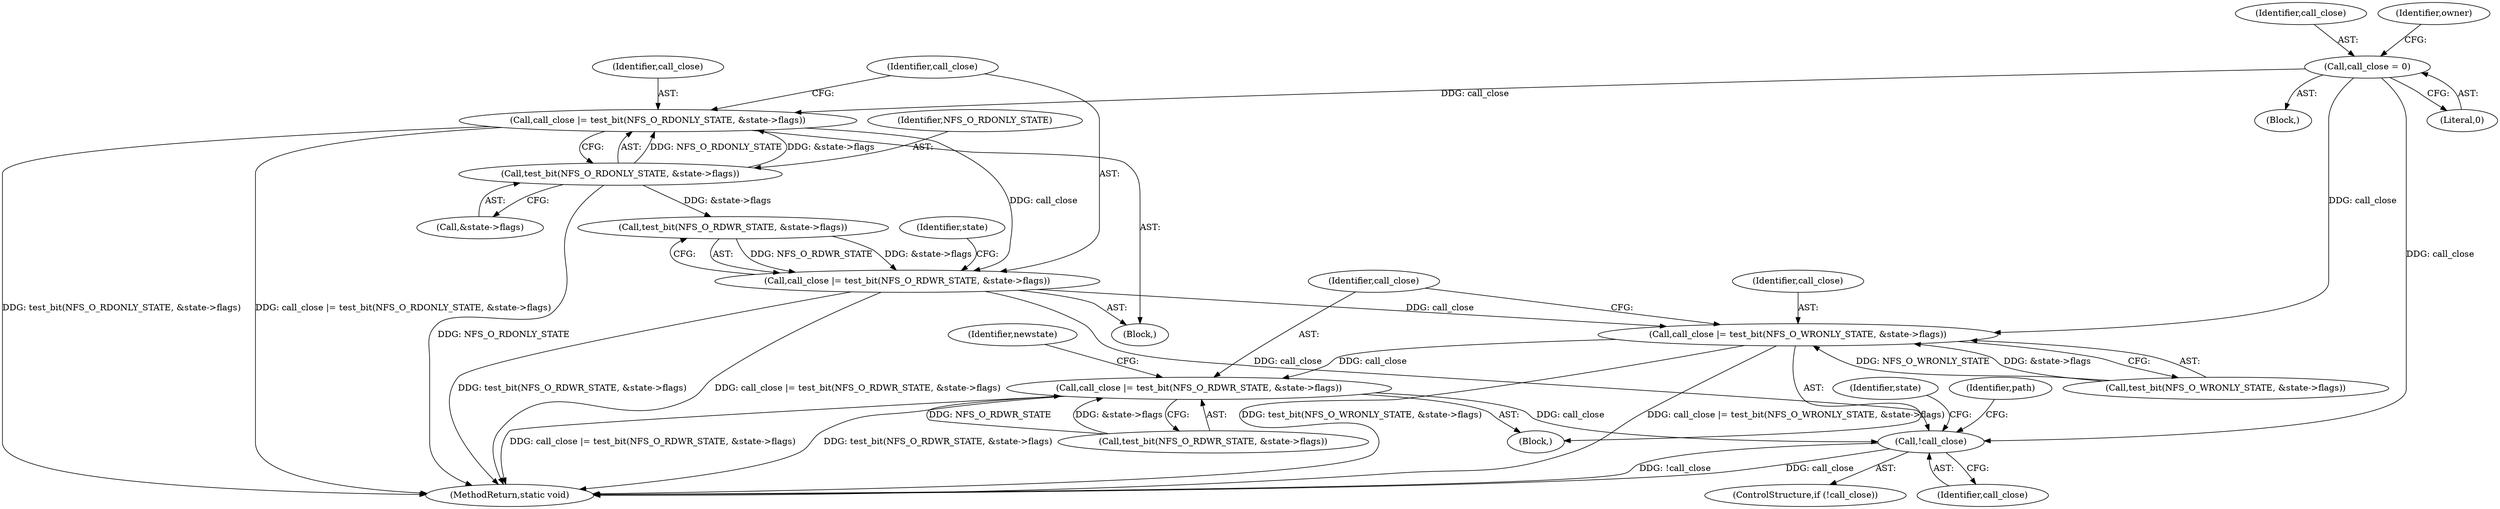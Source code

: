digraph "0_linux_dc0b027dfadfcb8a5504f7d8052754bf8d501ab9_26@API" {
"1000174" [label="(Call,call_close |= test_bit(NFS_O_RDONLY_STATE, &state->flags))"];
"1000114" [label="(Call,call_close = 0)"];
"1000176" [label="(Call,test_bit(NFS_O_RDONLY_STATE, &state->flags))"];
"1000182" [label="(Call,call_close |= test_bit(NFS_O_RDWR_STATE, &state->flags))"];
"1000200" [label="(Call,call_close |= test_bit(NFS_O_WRONLY_STATE, &state->flags))"];
"1000208" [label="(Call,call_close |= test_bit(NFS_O_RDWR_STATE, &state->flags))"];
"1000235" [label="(Call,!call_close)"];
"1000209" [label="(Identifier,call_close)"];
"1000116" [label="(Literal,0)"];
"1000177" [label="(Identifier,NFS_O_RDONLY_STATE)"];
"1000239" [label="(Identifier,state)"];
"1000114" [label="(Call,call_close = 0)"];
"1000218" [label="(Identifier,newstate)"];
"1000200" [label="(Call,call_close |= test_bit(NFS_O_WRONLY_STATE, &state->flags))"];
"1000184" [label="(Call,test_bit(NFS_O_RDWR_STATE, &state->flags))"];
"1000210" [label="(Call,test_bit(NFS_O_RDWR_STATE, &state->flags))"];
"1000115" [label="(Identifier,call_close)"];
"1000247" [label="(MethodReturn,static void)"];
"1000182" [label="(Call,call_close |= test_bit(NFS_O_RDWR_STATE, &state->flags))"];
"1000174" [label="(Call,call_close |= test_bit(NFS_O_RDONLY_STATE, &state->flags))"];
"1000234" [label="(ControlStructure,if (!call_close))"];
"1000183" [label="(Identifier,call_close)"];
"1000178" [label="(Call,&state->flags)"];
"1000201" [label="(Identifier,call_close)"];
"1000236" [label="(Identifier,call_close)"];
"1000244" [label="(Identifier,path)"];
"1000176" [label="(Call,test_bit(NFS_O_RDONLY_STATE, &state->flags))"];
"1000170" [label="(Block,)"];
"1000106" [label="(Block,)"];
"1000121" [label="(Identifier,owner)"];
"1000235" [label="(Call,!call_close)"];
"1000175" [label="(Identifier,call_close)"];
"1000196" [label="(Block,)"];
"1000208" [label="(Call,call_close |= test_bit(NFS_O_RDWR_STATE, &state->flags))"];
"1000193" [label="(Identifier,state)"];
"1000202" [label="(Call,test_bit(NFS_O_WRONLY_STATE, &state->flags))"];
"1000174" -> "1000170"  [label="AST: "];
"1000174" -> "1000176"  [label="CFG: "];
"1000175" -> "1000174"  [label="AST: "];
"1000176" -> "1000174"  [label="AST: "];
"1000183" -> "1000174"  [label="CFG: "];
"1000174" -> "1000247"  [label="DDG: test_bit(NFS_O_RDONLY_STATE, &state->flags)"];
"1000174" -> "1000247"  [label="DDG: call_close |= test_bit(NFS_O_RDONLY_STATE, &state->flags)"];
"1000114" -> "1000174"  [label="DDG: call_close"];
"1000176" -> "1000174"  [label="DDG: NFS_O_RDONLY_STATE"];
"1000176" -> "1000174"  [label="DDG: &state->flags"];
"1000174" -> "1000182"  [label="DDG: call_close"];
"1000114" -> "1000106"  [label="AST: "];
"1000114" -> "1000116"  [label="CFG: "];
"1000115" -> "1000114"  [label="AST: "];
"1000116" -> "1000114"  [label="AST: "];
"1000121" -> "1000114"  [label="CFG: "];
"1000114" -> "1000200"  [label="DDG: call_close"];
"1000114" -> "1000235"  [label="DDG: call_close"];
"1000176" -> "1000178"  [label="CFG: "];
"1000177" -> "1000176"  [label="AST: "];
"1000178" -> "1000176"  [label="AST: "];
"1000176" -> "1000247"  [label="DDG: NFS_O_RDONLY_STATE"];
"1000176" -> "1000184"  [label="DDG: &state->flags"];
"1000182" -> "1000170"  [label="AST: "];
"1000182" -> "1000184"  [label="CFG: "];
"1000183" -> "1000182"  [label="AST: "];
"1000184" -> "1000182"  [label="AST: "];
"1000193" -> "1000182"  [label="CFG: "];
"1000182" -> "1000247"  [label="DDG: call_close |= test_bit(NFS_O_RDWR_STATE, &state->flags)"];
"1000182" -> "1000247"  [label="DDG: test_bit(NFS_O_RDWR_STATE, &state->flags)"];
"1000184" -> "1000182"  [label="DDG: NFS_O_RDWR_STATE"];
"1000184" -> "1000182"  [label="DDG: &state->flags"];
"1000182" -> "1000200"  [label="DDG: call_close"];
"1000182" -> "1000235"  [label="DDG: call_close"];
"1000200" -> "1000196"  [label="AST: "];
"1000200" -> "1000202"  [label="CFG: "];
"1000201" -> "1000200"  [label="AST: "];
"1000202" -> "1000200"  [label="AST: "];
"1000209" -> "1000200"  [label="CFG: "];
"1000200" -> "1000247"  [label="DDG: call_close |= test_bit(NFS_O_WRONLY_STATE, &state->flags)"];
"1000200" -> "1000247"  [label="DDG: test_bit(NFS_O_WRONLY_STATE, &state->flags)"];
"1000202" -> "1000200"  [label="DDG: NFS_O_WRONLY_STATE"];
"1000202" -> "1000200"  [label="DDG: &state->flags"];
"1000200" -> "1000208"  [label="DDG: call_close"];
"1000208" -> "1000196"  [label="AST: "];
"1000208" -> "1000210"  [label="CFG: "];
"1000209" -> "1000208"  [label="AST: "];
"1000210" -> "1000208"  [label="AST: "];
"1000218" -> "1000208"  [label="CFG: "];
"1000208" -> "1000247"  [label="DDG: test_bit(NFS_O_RDWR_STATE, &state->flags)"];
"1000208" -> "1000247"  [label="DDG: call_close |= test_bit(NFS_O_RDWR_STATE, &state->flags)"];
"1000210" -> "1000208"  [label="DDG: NFS_O_RDWR_STATE"];
"1000210" -> "1000208"  [label="DDG: &state->flags"];
"1000208" -> "1000235"  [label="DDG: call_close"];
"1000235" -> "1000234"  [label="AST: "];
"1000235" -> "1000236"  [label="CFG: "];
"1000236" -> "1000235"  [label="AST: "];
"1000239" -> "1000235"  [label="CFG: "];
"1000244" -> "1000235"  [label="CFG: "];
"1000235" -> "1000247"  [label="DDG: !call_close"];
"1000235" -> "1000247"  [label="DDG: call_close"];
}
